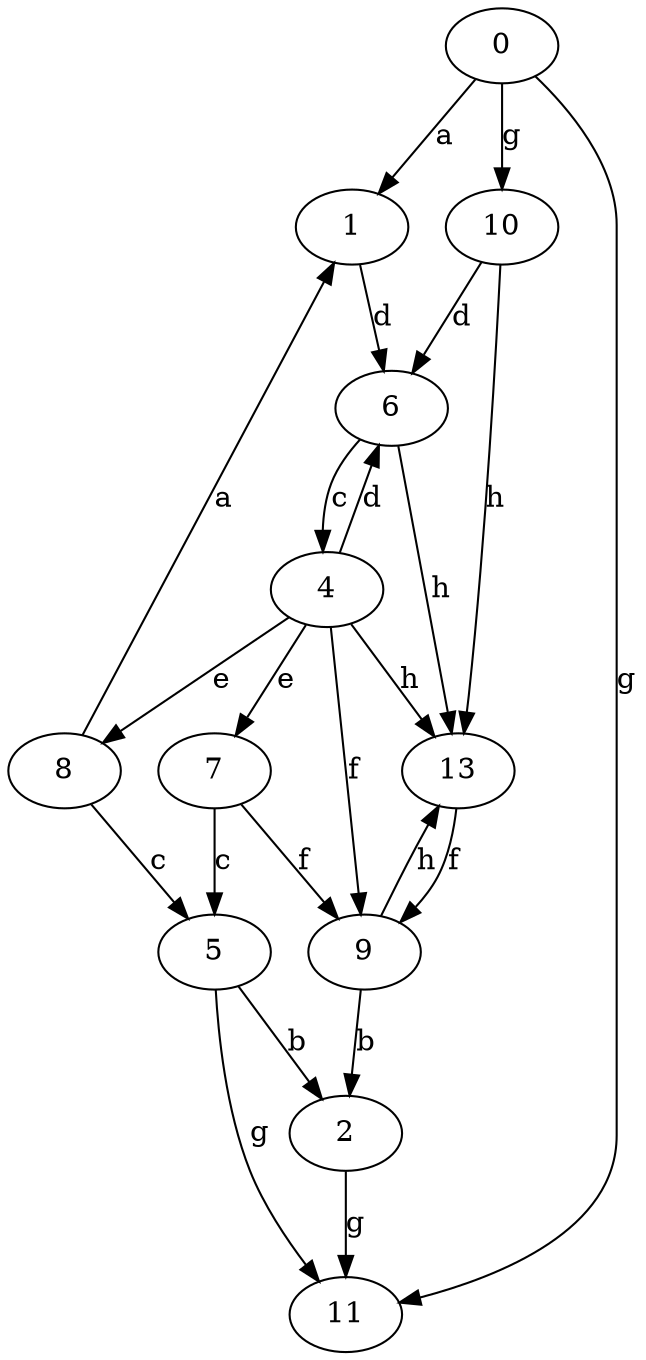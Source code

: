 strict digraph  {
0;
1;
2;
4;
5;
6;
7;
8;
9;
10;
11;
13;
0 -> 1  [label=a];
0 -> 10  [label=g];
0 -> 11  [label=g];
1 -> 6  [label=d];
2 -> 11  [label=g];
4 -> 6  [label=d];
4 -> 7  [label=e];
4 -> 8  [label=e];
4 -> 9  [label=f];
4 -> 13  [label=h];
5 -> 2  [label=b];
5 -> 11  [label=g];
6 -> 4  [label=c];
6 -> 13  [label=h];
7 -> 5  [label=c];
7 -> 9  [label=f];
8 -> 1  [label=a];
8 -> 5  [label=c];
9 -> 2  [label=b];
9 -> 13  [label=h];
10 -> 6  [label=d];
10 -> 13  [label=h];
13 -> 9  [label=f];
}
